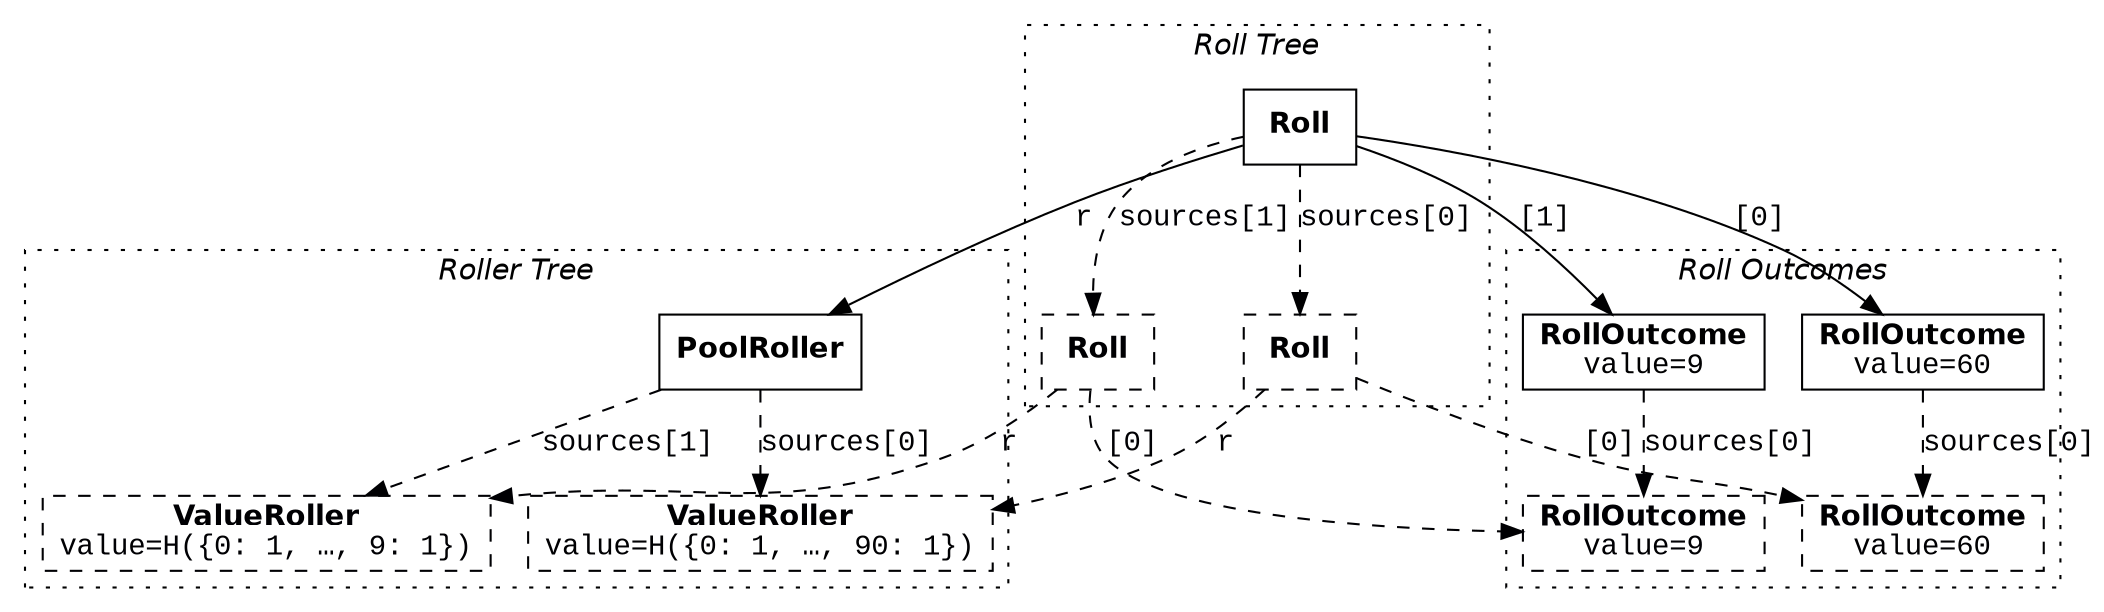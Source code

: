 strict digraph {
    fontname = "Helvetica"
    node[fontname="Helvetica"]

    subgraph cluster_0 {
        "label" = <<i>Roller Tree</i>>
        "style" = "dotted"

        "PoolRoller" [shape=box, label=<<font><b>PoolRoller</b></font>>]

        node[style="dashed"]
        edge[style="dashed"]

        node[color="#000002"]
        node[fontcolor="#000002"]
        edge[color="#000002"]
        edge[fontcolor="#000002"]
        "ValueRoller[0]" [shape=box, label=<<b>ValueRoller</b><br/><font face="Courier New">value=H({0: 1, …, 90: 1})</font>>]
        "PoolRoller" -> "ValueRoller[0]" [label=<<font face="Courier New">sources[0]</font>>]

        node[color="#000003"]
        node[fontcolor="#000003"]
        edge[color="#000003"]
        edge[fontcolor="#000003"]
        "ValueRoller[1]" [shape=box, label=<<b>ValueRoller</b><br/><font face="Courier New">value=H({0: 1, …, 9: 1})</font>>]
        "PoolRoller" -> "ValueRoller[1]" [label=<<font face="Courier New">sources[1]</font>>]
    }

    subgraph cluster_1 {
        "label" = <<i>Roll Tree</i>>
        "style" = "dotted"
        color="#000001"
        fontcolor="#000001"

        node[color="#000001"]
        node[fontcolor="#000001"]
        edge[color="#000001"]
        edge[fontcolor="#000001"]
        "Roll_PoolRoller" [shape=box, label=<<font><b>Roll</b></font>>]

        node[style="dashed"]
        edge[style="dashed"]

        node[color="#000002"]
        node[fontcolor="#000002"]
        edge[color="#000002"]
        edge[fontcolor="#000002"]
        "Roll_ValueRoller[0]" [shape=box, label=<<b>Roll</b>>]
        "Roll_PoolRoller" -> "Roll_ValueRoller[0]" [label=<<font face="Courier New">sources[0]</font>>]

        node[color="#000003"]
        node[fontcolor="#000003"]
        edge[color="#000003"]
        edge[fontcolor="#000003"]
        "Roll_ValueRoller[1]" [shape=box, label=<<b>Roll</b>>]
        "Roll_PoolRoller" -> "Roll_ValueRoller[1]" [label=<<font face="Courier New">sources[1]</font>>]
    }

    subgraph cluster_2 {
        "label" = <<i>Roll Outcomes</i>>
        "style" = "dotted"
        color="#000001"
        fontcolor="#000001"

        node[color="#000001"]
        node[fontcolor="#000001"]
        edge[color="#000001"]
        edge[fontcolor="#000001"]
        "RollOutcome_60_PoolRoller" [shape=box, label=<<font><b>RollOutcome</b></font><br/><font face="Courier New">value=60</font>>]
        "RollOutcome_9_PoolRoller" [shape=box, label=<<font><b>RollOutcome</b></font><br/><font face="Courier New">value=9</font>>]

        node[style="dashed"]
        edge[style="dashed"]

        node[color="#000002"]
        node[fontcolor="#000002"]
        edge[color="#000002"]
        edge[fontcolor="#000002"]
        "RollOutcome_60_ValueRoller[0]" [shape=box, label=<<b>RollOutcome</b><br/><font face="Courier New">value=60</font>>]
        "RollOutcome_60_PoolRoller" -> "RollOutcome_60_ValueRoller[0]" [label=<<font face="Courier New">sources[0]</font>>]

        node[color="#000003"]
        node[fontcolor="#000003"]
        edge[color="#000003"]
        edge[fontcolor="#000003"]
        "RollOutcome_9_ValueRoller[1]" [shape=box, label=<<b>RollOutcome</b><br/><font face="Courier New">value=9</font>>]
        "RollOutcome_9_PoolRoller" -> "RollOutcome_9_ValueRoller[1]" [label=<<font face="Courier New">sources[0]</font>>]

        /*
        edge[style="dotted"]

        edge[color="#000001"]
        edge[fontcolor="#000001"]
        "RollOutcome_60_PoolRoller" -> "Roll_PoolRoller" [label=<<font face="Courier New">r</font><br/>(weakref)>]
        "RollOutcome_9_PoolRoller" -> "Roll_PoolRoller" [label=<<font face="Courier New">r</font><br/>(weakref)>]

        edge[color="#000002"]
        edge[fontcolor="#000002"]
        "RollOutcome_60_ValueRoller[0]" -> "Roll_ValueRoller[0]" [label=<<font face="Courier New">r</font><br/>(weakref)>]

        edge[color="#000003"]
        edge[fontcolor="#000003"]
        "RollOutcome_9_ValueRoller[1]" -> "Roll_ValueRoller[1]" [label=<<font face="Courier New">r</font><br/>(weakref)>]
        */
    }

    "Roll_PoolRoller" -> "PoolRoller" [label=<<font face="Courier New">r</font>>]

    node[color="#000001"]
    node[fontcolor="#000001"]
    edge[color="#000001"]
    edge[fontcolor="#000001"]
    "Roll_PoolRoller" -> "RollOutcome_60_PoolRoller" [label=<<font face="Courier New">[0]</font>>]
    "Roll_PoolRoller" -> "RollOutcome_9_PoolRoller" [label=<<font face="Courier New">[1]</font>>]

    node[style="dashed"]
    edge[style="dashed"]

    node[color="#000002"]
    node[fontcolor="#000002"]
    edge[color="#000002"]
    edge[fontcolor="#000002"]
    "Roll_ValueRoller[0]" -> "ValueRoller[0]" [label=<<font face="Courier New">r</font>>]
    "Roll_ValueRoller[0]" -> "RollOutcome_60_ValueRoller[0]" [label=<<font face="Courier New">[0]</font>>]

    node[color="#000003"]
    node[fontcolor="#000003"]
    edge[color="#000003"]
    edge[fontcolor="#000003"]
    "Roll_ValueRoller[1]" -> "ValueRoller[1]" [label=<<font face="Courier New">r</font>>]
    "Roll_ValueRoller[1]" -> "RollOutcome_9_ValueRoller[1]" [label=<<font face="Courier New">[0]</font>>]
}
